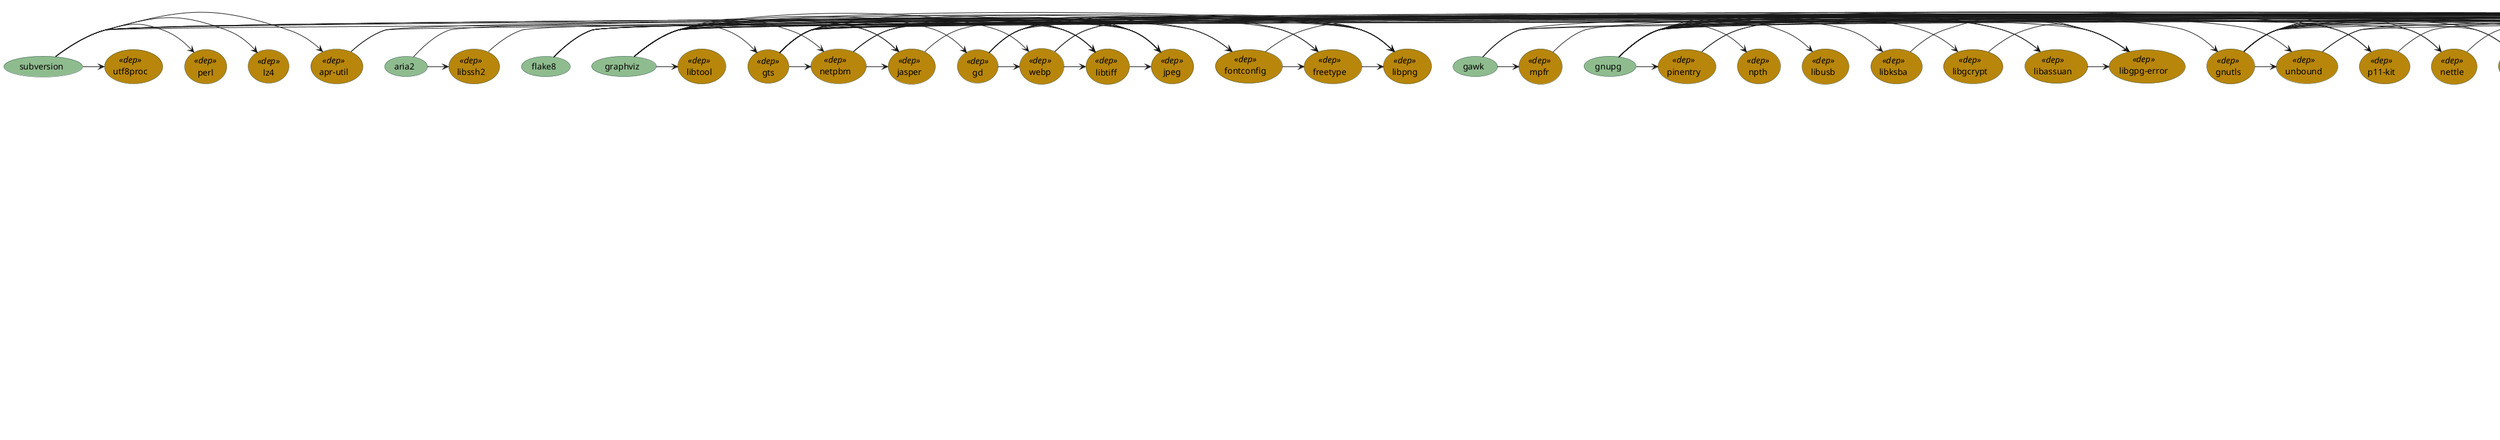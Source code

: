 @startuml homebrew
skinparam usecase {
    BorderColor DarkSlateGray
    BackgroundColor DarkSeaGreen
    BackgroundColor<< dep >> DarkGoldenRod
}
(adns) << dep >>
(ant)
(ant@1.9)
(apache-spark)
(apr) << dep >>
(apr-util) << dep >>
(apr-util)->(apr)
(apr-util)->(openssl@1.1)
(archey)
(aria2)
(aria2)->(openssl@1.1)
(aria2)->(libssh2)
(autojump)
(bash)
(bash-completion@2)
(bash-completion@2)->(bash)
(bat)
(bfg)
(clang-format)
(cmake)
(colordiff)
(colorsvn)
(cscope) << dep >>
(ctags)
(dep)
(dep)->(go)
(di)
(direnv)
(dmalloc)
(ethereum)
(exa)
(fd)
(figlet)
(file-formula)
(file-formula)->(libmagic)
(findutils)
(flake8)
(flake8)->(gdbm)
(flake8)->(openssl@1.1)
(flake8)->(readline)
(flake8)->(sqlite)
(flake8)->(xz)
(flake8)->(python)
(fontconfig) << dep >>
(fontconfig)->(libpng)
(fontconfig)->(freetype)
(freetype) << dep >>
(freetype)->(libpng)
(gawk)
(gawk)->(gettext)
(gawk)->(gmp)
(gawk)->(mpfr)
(gawk)->(readline)
(gd) << dep >>
(gd)->(libpng)
(gd)->(freetype)
(gd)->(fontconfig)
(gd)->(jpeg)
(gd)->(libtiff)
(gd)->(webp)
(gdbm) << dep >>
(geckodriver)
(gettext) << dep >>
(git)
(git)->(gettext)
(git)->(pcre2)
(git-lfs)
(glib) << dep >>
(glib)->(gettext)
(glib)->(libffi)
(glib)->(pcre)
(glib)->(gdbm)
(glib)->(openssl@1.1)
(glib)->(readline)
(glib)->(sqlite)
(glib)->(xz)
(glib)->(python)
(gmp) << dep >>
(gnu-sed)
(gnu-tar)
(gnupg)
(gnupg)->(adns)
(gnupg)->(gettext)
(gnupg)->(gmp)
(gnupg)->(libtasn1)
(gnupg)->(libunistring)
(gnupg)->(nettle)
(gnupg)->(libffi)
(gnupg)->(p11-kit)
(gnupg)->(openssl)
(gnupg)->(libevent)
(gnupg)->(unbound)
(gnupg)->(gnutls)
(gnupg)->(libgpg-error)
(gnupg)->(libassuan)
(gnupg)->(libgcrypt)
(gnupg)->(libksba)
(gnupg)->(libusb)
(gnupg)->(npth)
(gnupg)->(pinentry)
(gnutls) << dep >>
(gnutls)->(gmp)
(gnutls)->(gettext)
(gnutls)->(libunistring)
(gnutls)->(libidn2)
(gnutls)->(libtasn1)
(gnutls)->(nettle)
(gnutls)->(libffi)
(gnutls)->(p11-kit)
(gnutls)->(openssl@1.1)
(gnutls)->(libevent)
(gnutls)->(unbound)
(go) << dep >>
(go-bindata)
(go-bindata)->(go)
(gotags)
(gradle)
(graphviz)
(graphviz)->(libpng)
(graphviz)->(freetype)
(graphviz)->(fontconfig)
(graphviz)->(jpeg)
(graphviz)->(libtiff)
(graphviz)->(webp)
(graphviz)->(gd)
(graphviz)->(gettext)
(graphviz)->(libffi)
(graphviz)->(pcre)
(graphviz)->(gdbm)
(graphviz)->(openssl@1.1)
(graphviz)->(readline)
(graphviz)->(sqlite)
(graphviz)->(xz)
(graphviz)->(python)
(graphviz)->(glib)
(graphviz)->(jasper)
(graphviz)->(netpbm)
(graphviz)->(gts)
(graphviz)->(libtool)
(grep)
(grep)->(pcre)
(groonga) << dep >>
(groonga)->(mecab)
(groonga)->(mecab-ipadic)
(groonga)->(msgpack)
(groonga)->(openssl@1.1)
(groonga)->(pcre)
(gts) << dep >>
(gts)->(gettext)
(gts)->(libffi)
(gts)->(pcre)
(gts)->(gdbm)
(gts)->(openssl)
(gts)->(readline)
(gts)->(sqlite)
(gts)->(xz)
(gts)->(python)
(gts)->(glib)
(gts)->(jpeg)
(gts)->(jasper)
(gts)->(libpng)
(gts)->(libtiff)
(gts)->(netpbm)
(gwt)
(httpie)
(httpie)->(gdbm)
(httpie)->(openssl@1.1)
(httpie)->(readline)
(httpie)->(sqlite)
(httpie)->(xz)
(httpie)->(python)
(icu4c) << dep >>
(iftop)
(ipython)
(ipython)->(gdbm)
(ipython)->(openssl@1.1)
(ipython)->(readline)
(ipython)->(sqlite)
(ipython)->(xz)
(ipython)->(python)
(ipython)->(zeromq)
(jasper) << dep >>
(jasper)->(jpeg)
(jemalloc)
(jpeg) << dep >>
(jq)
(jq)->(oniguruma)
(libassuan) << dep >>
(libassuan)->(libgpg-error)
(libevent) << dep >>
(libevent)->(openssl@1.1)
(libffi) << dep >>
(libgcrypt) << dep >>
(libgcrypt)->(libgpg-error)
(libgpg-error) << dep >>
(libidn2) << dep >>
(libidn2)->(gettext)
(libidn2)->(libunistring)
(libksba) << dep >>
(libksba)->(libgpg-error)
(libmagic) << dep >>
(libmemcached)
(libmemcached)->(openssl)
(libmemcached)->(libevent)
(libmemcached)->(memcached)
(libpng) << dep >>
(libssh2) << dep >>
(libssh2)->(openssl@1.1)
(libtasn1) << dep >>
(libtiff) << dep >>
(libtiff)->(jpeg)
(libtool) << dep >>
(libunistring) << dep >>
(libusb) << dep >>
(libyaml) << dep >>
(lua) << dep >>
(lz4) << dep >>
(macvim)
(macvim)->(cscope)
(macvim)->(lua)
(macvim)->(gdbm)
(macvim)->(openssl@1.1)
(macvim)->(readline)
(macvim)->(sqlite)
(macvim)->(xz)
(macvim)->(python)
(macvim)->(libyaml)
(macvim)->(ruby)
(mariadb)
(mariadb)->(mecab)
(mariadb)->(mecab-ipadic)
(mariadb)->(msgpack)
(mariadb)->(openssl@1.1)
(mariadb)->(pcre)
(mariadb)->(groonga)
(mas)
(maven)
(mecab) << dep >>
(mecab-ipadic) << dep >>
(mecab-ipadic)->(mecab)
(memcached)
(memcached)->(openssl@1.1)
(memcached)->(libevent)
(mitmproxy)
(mitmproxy)->(openssl@1.1)
(mitmproxy)->(protobuf)
(mitmproxy)->(gdbm)
(mitmproxy)->(readline)
(mitmproxy)->(sqlite)
(mitmproxy)->(xz)
(mitmproxy)->(python)
(mongodb-community)
(mosh)
(mosh)->(protobuf)
(mpfr) << dep >>
(mpfr)->(gmp)
(msgpack) << dep >>
(ncdu)
(ncurses) << dep >>
(netpbm) << dep >>
(netpbm)->(jpeg)
(netpbm)->(jasper)
(netpbm)->(libpng)
(netpbm)->(libtiff)
(nettle) << dep >>
(nettle)->(gmp)
(node)
(node)->(icu4c)
(node@10)
(node@10)->(icu4c)
(npth) << dep >>
(oniguruma) << dep >>
(openssl@1.1) << dep >>
(p11-kit) << dep >>
(p11-kit)->(libffi)
(p7zip)
(parallel)
(pcre) << dep >>
(pcre2) << dep >>
(perl) << dep >>
(pigz)
(pinentry) << dep >>
(pinentry)->(libgpg-error)
(pinentry)->(libassuan)
(pinentry-mac)
(protobuf) << dep >>
(proxychains-ng)
(pstree)
(pup)
(pv)
(python) << dep >>
(python)->(gdbm)
(python)->(openssl@1.1)
(python)->(readline)
(python)->(sqlite)
(python)->(xz)
(python@2) << dep >>
(python@2)->(gdbm)
(python@2)->(openssl@1.1)
(python@2)->(readline)
(python@2)->(sqlite)
(q)
(rcs)
(readline) << dep >>
(redis)
(ripgrep-bin)
(rlwrap)
(rlwrap)->(readline)
(rsync)
(ruby)
(ruby)->(libyaml)
(ruby)->(openssl@1.1)
(ruby)->(readline)
(shellcheck)
(shfmt)
(sqlite) << dep >>
(sqlite)->(readline)
(ssh-copy-id)
(sshfs)
(sshfs)->(gettext)
(sshfs)->(libffi)
(sshfs)->(pcre)
(sshfs)->(gdbm)
(sshfs)->(openssl@1.1)
(sshfs)->(readline)
(sshfs)->(sqlite)
(sshfs)->(xz)
(sshfs)->(python)
(sshfs)->(glib)
(sshpass)
(subversion)
(subversion)->(apr)
(subversion)->(openssl@1.1)
(subversion)->(apr-util)
(subversion)->(gettext)
(subversion)->(lz4)
(subversion)->(perl)
(subversion)->(readline)
(subversion)->(sqlite)
(subversion)->(utf8proc)
(tcping)
(terminal-notifier)
(tomcat)
(tomcat-native)
(tomcat-native)->(apr)
(tomcat-native)->(openssl@1.1)
(tomcat-native)->(tomcat)
(trash)
(unbound) << dep >>
(unbound)->(openssl@1.1)
(unbound)->(libevent)
(utf8proc) << dep >>
(webp) << dep >>
(webp)->(jpeg)
(webp)->(libpng)
(webp)->(libtiff)
(wget)
(wget)->(gettext)
(wget)->(libunistring)
(wget)->(libidn2)
(wget)->(openssl)
(xz) << dep >>
(zeromq) << dep >>
(zsh)
(zsh)->(ncurses)
(zsh)->(pcre)
@enduml
